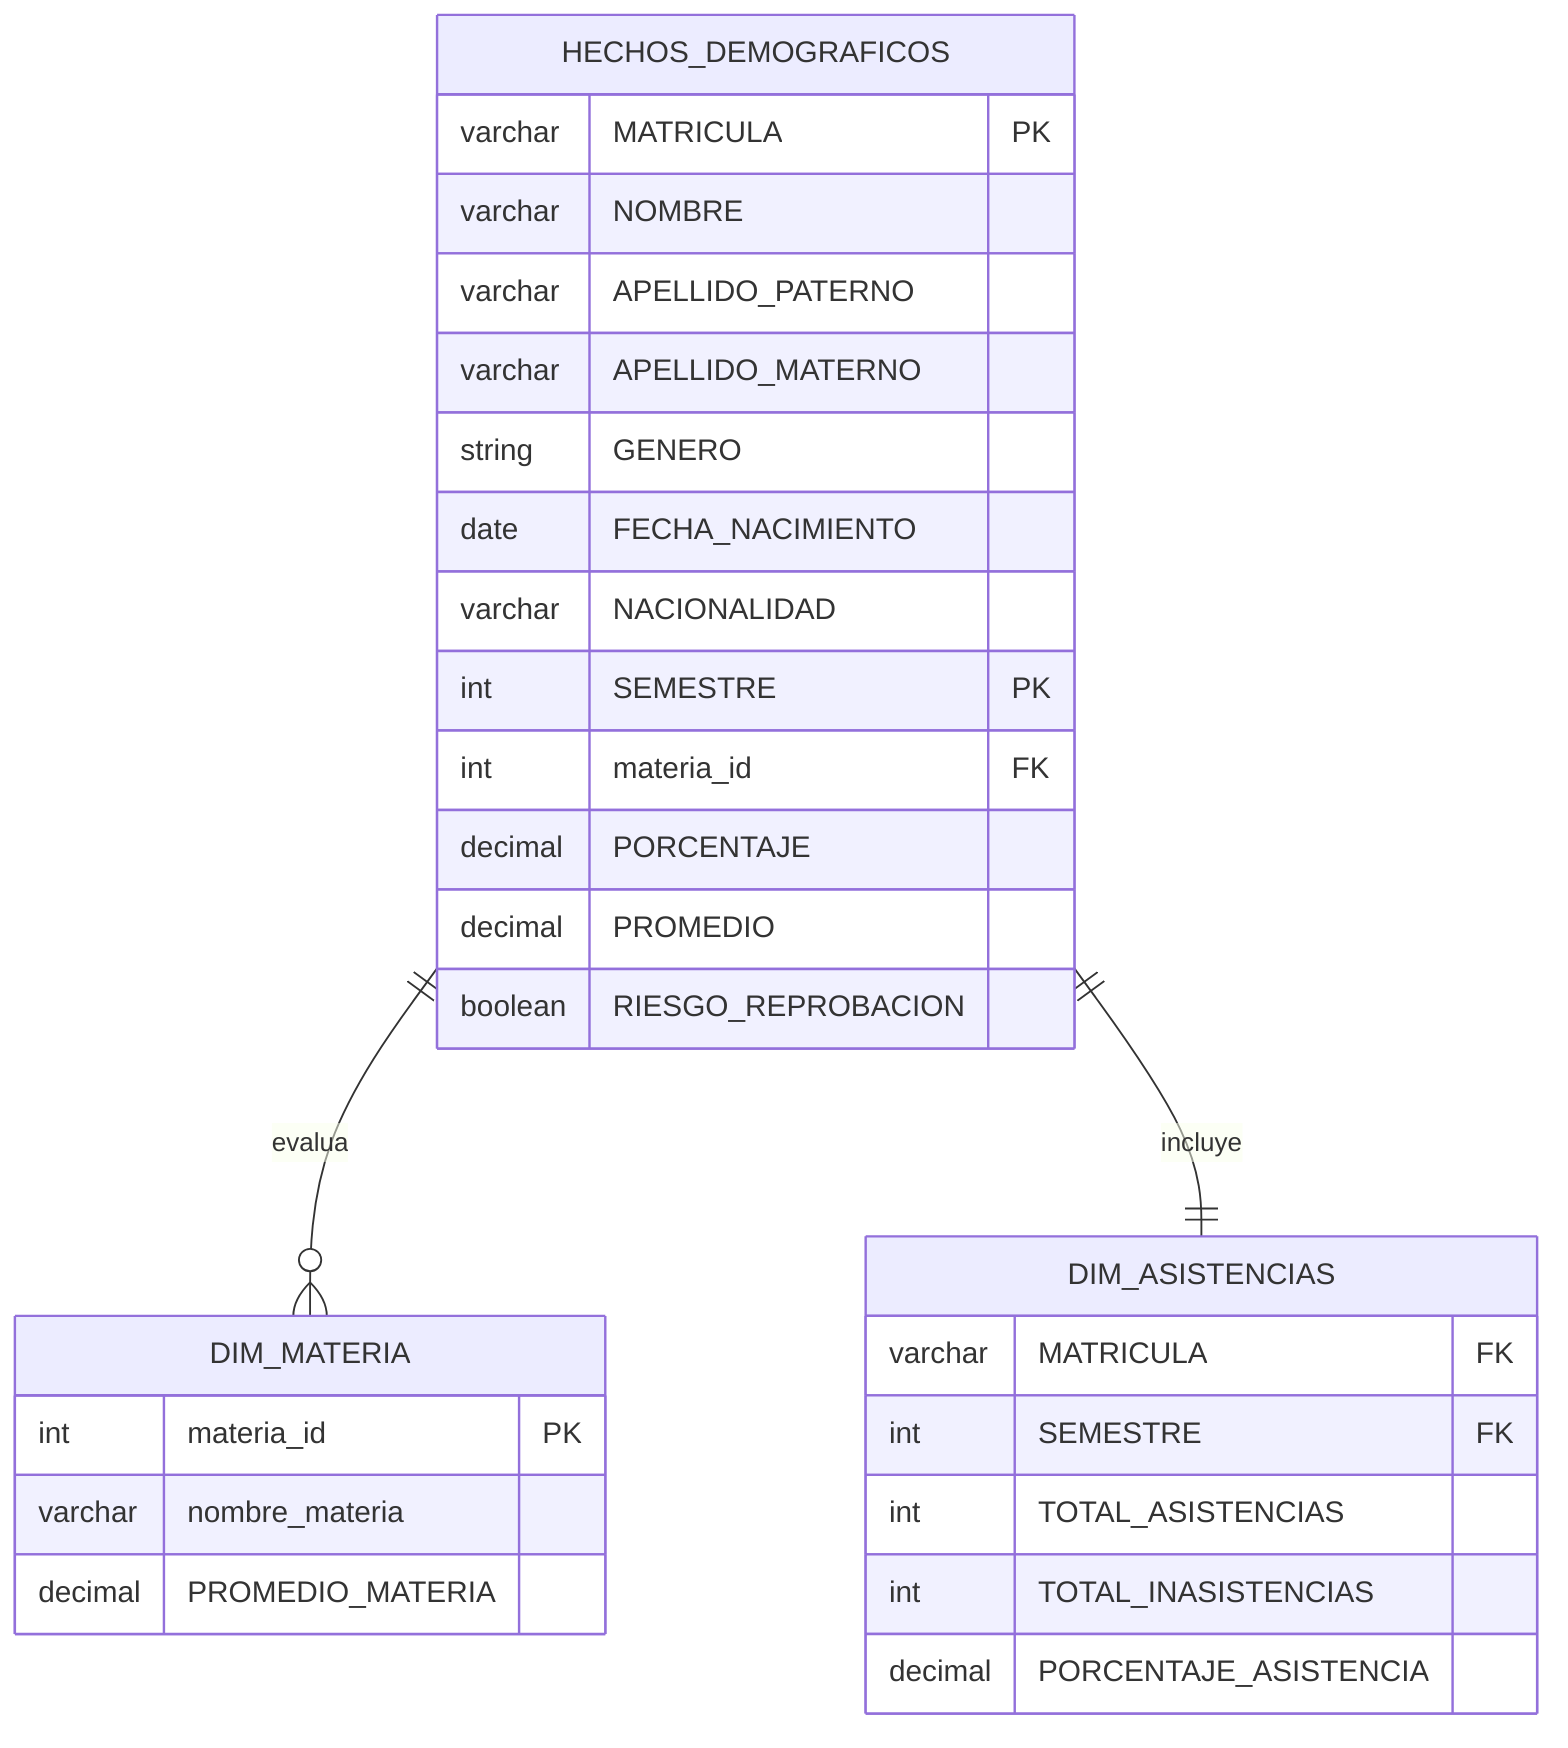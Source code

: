 erDiagram
    HECHOS_DEMOGRAFICOS ||--o{ DIM_MATERIA       : evalua
    HECHOS_DEMOGRAFICOS ||--|| DIM_ASISTENCIAS   : incluye

    HECHOS_DEMOGRAFICOS {
        varchar MATRICULA          PK
        varchar NOMBRE
        varchar APELLIDO_PATERNO
        varchar APELLIDO_MATERNO
        string  GENERO
        date    FECHA_NACIMIENTO
        varchar NACIONALIDAD
        int     SEMESTRE           PK
        int     materia_id         FK
        decimal PORCENTAJE
        decimal PROMEDIO
        boolean RIESGO_REPROBACION
    }

    DIM_MATERIA {
        int     materia_id         PK
        varchar nombre_materia
        decimal PROMEDIO_MATERIA
    }

    DIM_ASISTENCIAS {
        varchar MATRICULA          FK
        int     SEMESTRE           FK
        int     TOTAL_ASISTENCIAS
        int     TOTAL_INASISTENCIAS
        decimal PORCENTAJE_ASISTENCIA
    }